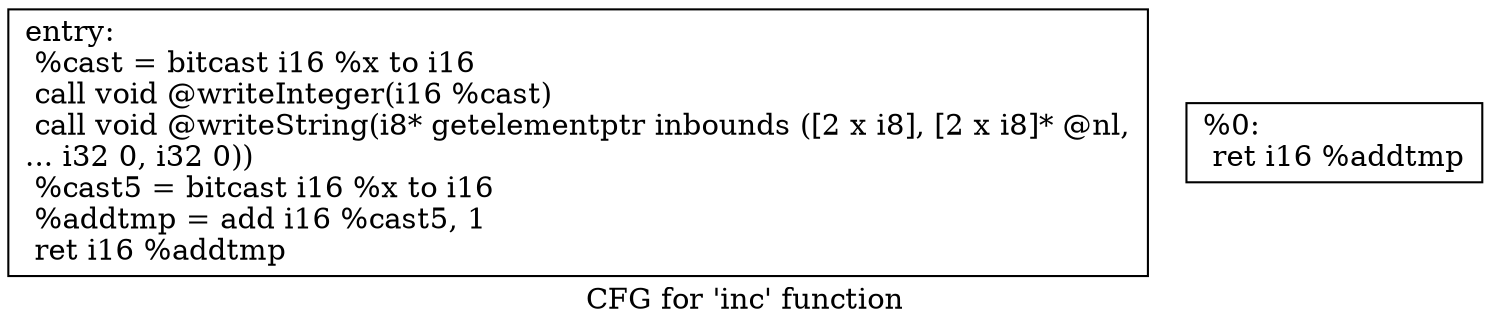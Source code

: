 digraph "CFG for 'inc' function" {
	label="CFG for 'inc' function";

	Node0x169f3f0 [shape=record,label="{entry:\l  %cast = bitcast i16 %x to i16\l  call void @writeInteger(i16 %cast)\l  call void @writeString(i8* getelementptr inbounds ([2 x i8], [2 x i8]* @nl,\l... i32 0, i32 0))\l  %cast5 = bitcast i16 %x to i16\l  %addtmp = add i16 %cast5, 1\l  ret i16 %addtmp\l}"];
	Node0x169f840 [shape=record,label="{%0:                                                  \l  ret i16 %addtmp\l}"];
}

